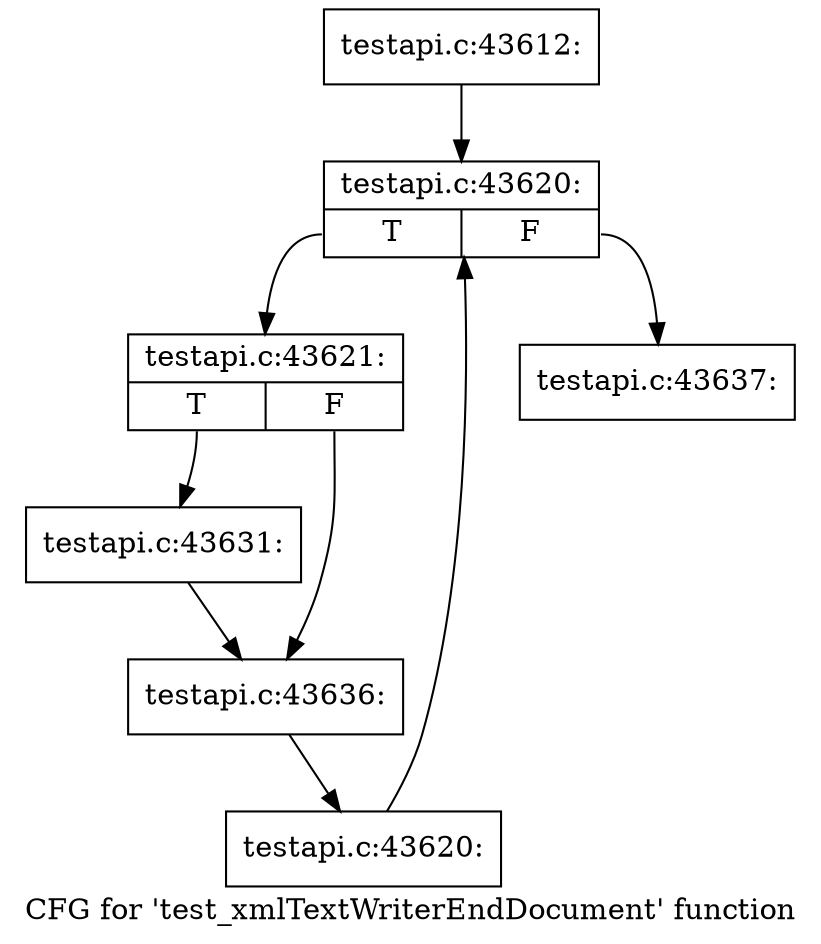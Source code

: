 digraph "CFG for 'test_xmlTextWriterEndDocument' function" {
	label="CFG for 'test_xmlTextWriterEndDocument' function";

	Node0x5824d60 [shape=record,label="{testapi.c:43612:}"];
	Node0x5824d60 -> Node0x582c910;
	Node0x582c910 [shape=record,label="{testapi.c:43620:|{<s0>T|<s1>F}}"];
	Node0x582c910:s0 -> Node0x582cbf0;
	Node0x582c910:s1 -> Node0x582c770;
	Node0x582cbf0 [shape=record,label="{testapi.c:43621:|{<s0>T|<s1>F}}"];
	Node0x582cbf0:s0 -> Node0x582d5d0;
	Node0x582cbf0:s1 -> Node0x582d620;
	Node0x582d5d0 [shape=record,label="{testapi.c:43631:}"];
	Node0x582d5d0 -> Node0x582d620;
	Node0x582d620 [shape=record,label="{testapi.c:43636:}"];
	Node0x582d620 -> Node0x582cb60;
	Node0x582cb60 [shape=record,label="{testapi.c:43620:}"];
	Node0x582cb60 -> Node0x582c910;
	Node0x582c770 [shape=record,label="{testapi.c:43637:}"];
}
